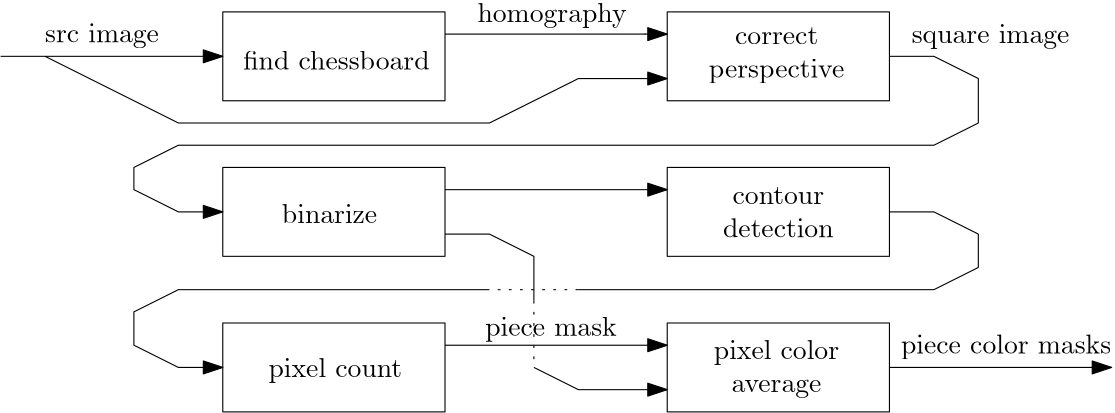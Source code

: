 <?xml version="1.0"?>
<!DOCTYPE ipe SYSTEM "ipe.dtd">
<ipe version="70107" creator="Ipe 7.2.2">
<info created="D:20160711173355" modified="D:20160711180621"/>
<ipestyle name="basic">
<symbol name="arrow/arc(spx)">
<path stroke="sym-stroke" fill="sym-stroke" pen="sym-pen">
0 0 m
-1 0.333 l
-1 -0.333 l
h
</path>
</symbol>
<symbol name="arrow/farc(spx)">
<path stroke="sym-stroke" fill="white" pen="sym-pen">
0 0 m
-1 0.333 l
-1 -0.333 l
h
</path>
</symbol>
<symbol name="arrow/ptarc(spx)">
<path stroke="sym-stroke" fill="sym-stroke" pen="sym-pen">
0 0 m
-1 0.333 l
-0.8 0 l
-1 -0.333 l
h
</path>
</symbol>
<symbol name="arrow/fptarc(spx)">
<path stroke="sym-stroke" fill="white" pen="sym-pen">
0 0 m
-1 0.333 l
-0.8 0 l
-1 -0.333 l
h
</path>
</symbol>
<symbol name="mark/circle(sx)" transformations="translations">
<path fill="sym-stroke">
0.6 0 0 0.6 0 0 e
0.4 0 0 0.4 0 0 e
</path>
</symbol>
<symbol name="mark/disk(sx)" transformations="translations">
<path fill="sym-stroke">
0.6 0 0 0.6 0 0 e
</path>
</symbol>
<symbol name="mark/fdisk(sfx)" transformations="translations">
<group>
<path fill="sym-fill">
0.5 0 0 0.5 0 0 e
</path>
<path fill="sym-stroke" fillrule="eofill">
0.6 0 0 0.6 0 0 e
0.4 0 0 0.4 0 0 e
</path>
</group>
</symbol>
<symbol name="mark/box(sx)" transformations="translations">
<path fill="sym-stroke" fillrule="eofill">
-0.6 -0.6 m
0.6 -0.6 l
0.6 0.6 l
-0.6 0.6 l
h
-0.4 -0.4 m
0.4 -0.4 l
0.4 0.4 l
-0.4 0.4 l
h
</path>
</symbol>
<symbol name="mark/square(sx)" transformations="translations">
<path fill="sym-stroke">
-0.6 -0.6 m
0.6 -0.6 l
0.6 0.6 l
-0.6 0.6 l
h
</path>
</symbol>
<symbol name="mark/fsquare(sfx)" transformations="translations">
<group>
<path fill="sym-fill">
-0.5 -0.5 m
0.5 -0.5 l
0.5 0.5 l
-0.5 0.5 l
h
</path>
<path fill="sym-stroke" fillrule="eofill">
-0.6 -0.6 m
0.6 -0.6 l
0.6 0.6 l
-0.6 0.6 l
h
-0.4 -0.4 m
0.4 -0.4 l
0.4 0.4 l
-0.4 0.4 l
h
</path>
</group>
</symbol>
<symbol name="mark/cross(sx)" transformations="translations">
<group>
<path fill="sym-stroke">
-0.43 -0.57 m
0.57 0.43 l
0.43 0.57 l
-0.57 -0.43 l
h
</path>
<path fill="sym-stroke">
-0.43 0.57 m
0.57 -0.43 l
0.43 -0.57 l
-0.57 0.43 l
h
</path>
</group>
</symbol>
<symbol name="arrow/fnormal(spx)">
<path stroke="sym-stroke" fill="white" pen="sym-pen">
0 0 m
-1 0.333 l
-1 -0.333 l
h
</path>
</symbol>
<symbol name="arrow/pointed(spx)">
<path stroke="sym-stroke" fill="sym-stroke" pen="sym-pen">
0 0 m
-1 0.333 l
-0.8 0 l
-1 -0.333 l
h
</path>
</symbol>
<symbol name="arrow/fpointed(spx)">
<path stroke="sym-stroke" fill="white" pen="sym-pen">
0 0 m
-1 0.333 l
-0.8 0 l
-1 -0.333 l
h
</path>
</symbol>
<symbol name="arrow/linear(spx)">
<path stroke="sym-stroke" pen="sym-pen">
-1 0.333 m
0 0 l
-1 -0.333 l
</path>
</symbol>
<symbol name="arrow/fdouble(spx)">
<path stroke="sym-stroke" fill="white" pen="sym-pen">
0 0 m
-1 0.333 l
-1 -0.333 l
h
-1 0 m
-2 0.333 l
-2 -0.333 l
h
</path>
</symbol>
<symbol name="arrow/double(spx)">
<path stroke="sym-stroke" fill="sym-stroke" pen="sym-pen">
0 0 m
-1 0.333 l
-1 -0.333 l
h
-1 0 m
-2 0.333 l
-2 -0.333 l
h
</path>
</symbol>
<pen name="heavier" value="0.8"/>
<pen name="fat" value="1.2"/>
<pen name="ultrafat" value="2"/>
<symbolsize name="large" value="5"/>
<symbolsize name="small" value="2"/>
<symbolsize name="tiny" value="1.1"/>
<arrowsize name="large" value="10"/>
<arrowsize name="small" value="5"/>
<arrowsize name="tiny" value="3"/>
<color name="red" value="1 0 0"/>
<color name="green" value="0 1 0"/>
<color name="blue" value="0 0 1"/>
<color name="yellow" value="1 1 0"/>
<color name="orange" value="1 0.647 0"/>
<color name="gold" value="1 0.843 0"/>
<color name="purple" value="0.627 0.125 0.941"/>
<color name="gray" value="0.745"/>
<color name="brown" value="0.647 0.165 0.165"/>
<color name="navy" value="0 0 0.502"/>
<color name="pink" value="1 0.753 0.796"/>
<color name="seagreen" value="0.18 0.545 0.341"/>
<color name="turquoise" value="0.251 0.878 0.816"/>
<color name="violet" value="0.933 0.51 0.933"/>
<color name="darkblue" value="0 0 0.545"/>
<color name="darkcyan" value="0 0.545 0.545"/>
<color name="darkgray" value="0.663"/>
<color name="darkgreen" value="0 0.392 0"/>
<color name="darkmagenta" value="0.545 0 0.545"/>
<color name="darkorange" value="1 0.549 0"/>
<color name="darkred" value="0.545 0 0"/>
<color name="lightblue" value="0.678 0.847 0.902"/>
<color name="lightcyan" value="0.878 1 1"/>
<color name="lightgray" value="0.827"/>
<color name="lightgreen" value="0.565 0.933 0.565"/>
<color name="lightyellow" value="1 1 0.878"/>
<dashstyle name="dashed" value="[4] 0"/>
<dashstyle name="dotted" value="[1 3] 0"/>
<dashstyle name="dash dotted" value="[4 2 1 2] 0"/>
<dashstyle name="dash dot dotted" value="[4 2 1 2 1 2] 0"/>
<textsize name="large" value="\large"/>
<textsize name="Large" value="\Large"/>
<textsize name="LARGE" value="\LARGE"/>
<textsize name="huge" value="\huge"/>
<textsize name="Huge" value="\Huge"/>
<textsize name="small" value="\small"/>
<textsize name="footnote" value="\footnotesize"/>
<textsize name="tiny" value="\tiny"/>
<textstyle name="center" begin="\begin{center}" end="\end{center}"/>
<textstyle name="itemize" begin="\begin{itemize}" end="\end{itemize}"/>
<textstyle name="item" begin="\begin{itemize}\item{}" end="\end{itemize}"/>
<gridsize name="4 pts" value="4"/>
<gridsize name="8 pts (~3 mm)" value="8"/>
<gridsize name="16 pts (~6 mm)" value="16"/>
<gridsize name="32 pts (~12 mm)" value="32"/>
<gridsize name="10 pts (~3.5 mm)" value="10"/>
<gridsize name="20 pts (~7 mm)" value="20"/>
<gridsize name="14 pts (~5 mm)" value="14"/>
<gridsize name="28 pts (~10 mm)" value="28"/>
<gridsize name="56 pts (~20 mm)" value="56"/>
<anglesize name="90 deg" value="90"/>
<anglesize name="60 deg" value="60"/>
<anglesize name="45 deg" value="45"/>
<anglesize name="30 deg" value="30"/>
<anglesize name="22.5 deg" value="22.5"/>
<opacity name="10%" value="0.1"/>
<opacity name="30%" value="0.3"/>
<opacity name="50%" value="0.5"/>
<opacity name="75%" value="0.75"/>
<tiling name="falling" angle="-60" step="4" width="1"/>
<tiling name="rising" angle="30" step="4" width="1"/>
</ipestyle>
<page>
<layer name="alpha"/>
<view layers="alpha" active="alpha"/>
<path layer="alpha" stroke="black">
96 768 m
96 736 l
176 736 l
176 768 l
h
</path>
<text matrix="1.12968 0 0 -0.568766 -23.1522 1174.96" transformations="translations" pos="112 752" stroke="black" type="label" width="67.11" height="6.918" depth="0" valign="baseline">find chessboard</text>
<path stroke="black">
224 768 m
224 768 l
224 768 l
224 768 l
h
</path>
<path stroke="black">
256 768 m
256 736 l
336 736 l
336 768 l
h
</path>
<path stroke="black" arrow="normal/normal">
176 760 m
256 760 l
</path>
<path stroke="black" cap="1">
248 760 m
248 760 l
</path>
<text matrix="1.00955 0 0 1.12185 -3.13362 -90.1665" transformations="translations" pos="264 760" stroke="black" type="minipage" width="64" height="12.5" depth="7.52" valign="top" style="center">correct perspective</text>
<text matrix="1 0 0 3.17043 0 -1677.82" transformations="translations" pos="32 768" stroke="black" type="label" width="41.041" height="6.661" depth="1.93" valign="baseline">src image</text>
<text matrix="1.08072 0 0 1.52632 -19.8344 -407.863" transformations="translations" pos="192 768" stroke="black" type="label" width="53.715" height="6.926" depth="1.93" valign="baseline">homography</text>
<path matrix="1 0 0 1 -160 -56" stroke="black">
416 768 m
416 736 l
496 736 l
496 768 l
h
</path>
<text matrix="0.0820934 0 0 -0.189089 82.4622 832.717" transformations="translations" pos="424 744" stroke="black" type="label" width="34.344" height="6.918" depth="0" valign="baseline">binarize</text>
<path stroke="black" arrow="normal/normal">
32 752 m
80 728 l
192 728 l
224 744 l
256 744 l
</path>
<text matrix="1.05147 0 0 0.515852 -17.7058 364.729" transformations="translations" pos="344 760" stroke="black" type="label" width="56.815" height="6.661" depth="1.93" valign="baseline">square image</text>
<path stroke="black" arrow="normal/normal">
16 752 m
96 752 l
</path>
<path stroke="black">
96 712 m
96 680 l
176 680 l
176 712 l
h
</path>
<text matrix="1 0 0 1.05231 160 -35.8781" transformations="translations" pos="104 704" stroke="black" type="minipage" width="64" height="11.533" depth="6.55" valign="top" style="center">contour detection</text>
<path matrix="1 0 0 1 -160 -56" stroke="black">
256 712 m
256 680 l
336 680 l
336 712 l
h
</path>
<path matrix="1 0 0 1 -160 -56" stroke="black">
416 712 m
416 680 l
496 680 l
496 712 l
h
</path>
<text matrix="0.991573 0 0 0.539235 -157.236 263.874" transformations="translations" pos="264 704" stroke="black" type="minipage" width="64" height="6.926" depth="1.93" valign="top" style="center">pixel count</text>
<text matrix="1.01055 0 0 1.0957 -165.147 -121.382" transformations="translations" pos="424 704" stroke="black" type="minipage" width="64" height="12.891" depth="7.92" valign="top" style="center">pixel color average</text>
<path matrix="1 0 0 1 0 8" stroke="black" arrow="normal/normal">
176 696 m
256 696 l
</path>
<text matrix="0.884305 0 0 1.4143 -113.739 -344.263" transformations="translations" pos="344 704" stroke="black" type="label" width="47.378" height="6.926" depth="1.93" valign="baseline">piece mask</text>
<text matrix="1.05065 0 0 1.42581 -189.362 -358.72" transformations="translations" pos="504 704" stroke="black" type="label" width="75.689" height="6.926" depth="1.93" valign="baseline">piece color masks</text>
<path stroke="black" arrow="normal/normal">
336 640 m
416 640 l
</path>
<path stroke="black" arrow="normal/normal">
336 752 m
352 752 l
368 744 l
368 728 l
352 720 l
80 720 l
64 712 l
64 704 l
80 696 l
96 696 l
</path>
<path stroke="black">
176 688 m
192 688 l
208 680 l
208 664 l
</path>
<path stroke="black" arrow="normal/normal">
176 648 m
256 648 l
</path>
<path stroke="black" arrow="normal/normal">
208 640 m
224 632 l
256 632 l
</path>
<path stroke="black">
336 696 m
352 696 l
368 688 l
368 676 l
352 668 l
224 668 l
</path>
<path stroke="black" arrow="normal/normal">
192 668 m
80 668 l
64 660 l
64 648 l
80 640 l
96 640 l
</path>
<path stroke="black" dash="dotted">
224 668 m
192 668 l
</path>
<path stroke="black" dash="dotted">
208 664 m
208 640 l
</path>
</page>
</ipe>
